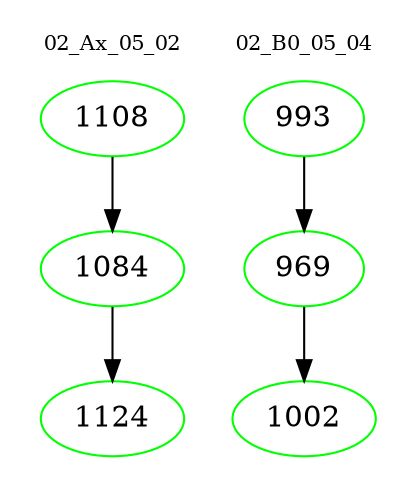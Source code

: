 digraph{
subgraph cluster_0 {
color = white
label = "02_Ax_05_02";
fontsize=10;
T0_1108 [label="1108", color="green"]
T0_1108 -> T0_1084 [color="black"]
T0_1084 [label="1084", color="green"]
T0_1084 -> T0_1124 [color="black"]
T0_1124 [label="1124", color="green"]
}
subgraph cluster_1 {
color = white
label = "02_B0_05_04";
fontsize=10;
T1_993 [label="993", color="green"]
T1_993 -> T1_969 [color="black"]
T1_969 [label="969", color="green"]
T1_969 -> T1_1002 [color="black"]
T1_1002 [label="1002", color="green"]
}
}
